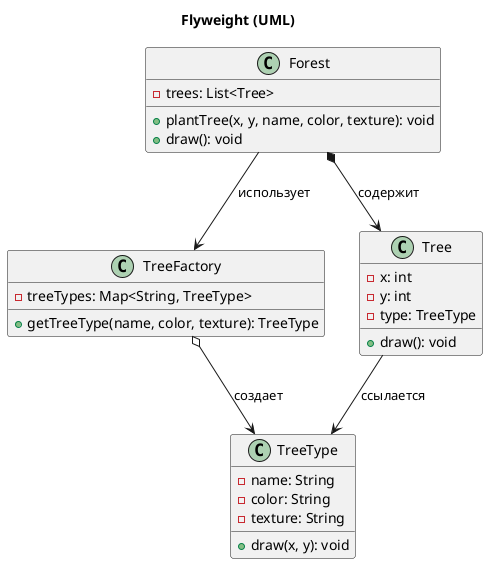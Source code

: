 @startuml FlyweightPatternUML
title Flyweight (UML)

class TreeFactory {
    - treeTypes: Map<String, TreeType>
    + getTreeType(name, color, texture): TreeType
}

class TreeType {
    - name: String
    - color: String
    - texture: String
    + draw(x, y): void
}

class Forest {
    - trees: List<Tree>
    + plantTree(x, y, name, color, texture): void
    + draw(): void
}

class Tree {
    - x: int
    - y: int
    - type: TreeType
    + draw(): void
}

TreeFactory o--> TreeType : создает
Forest --> TreeFactory : использует
Forest *--> Tree : содержит
Tree --> TreeType : ссылается
@enduml